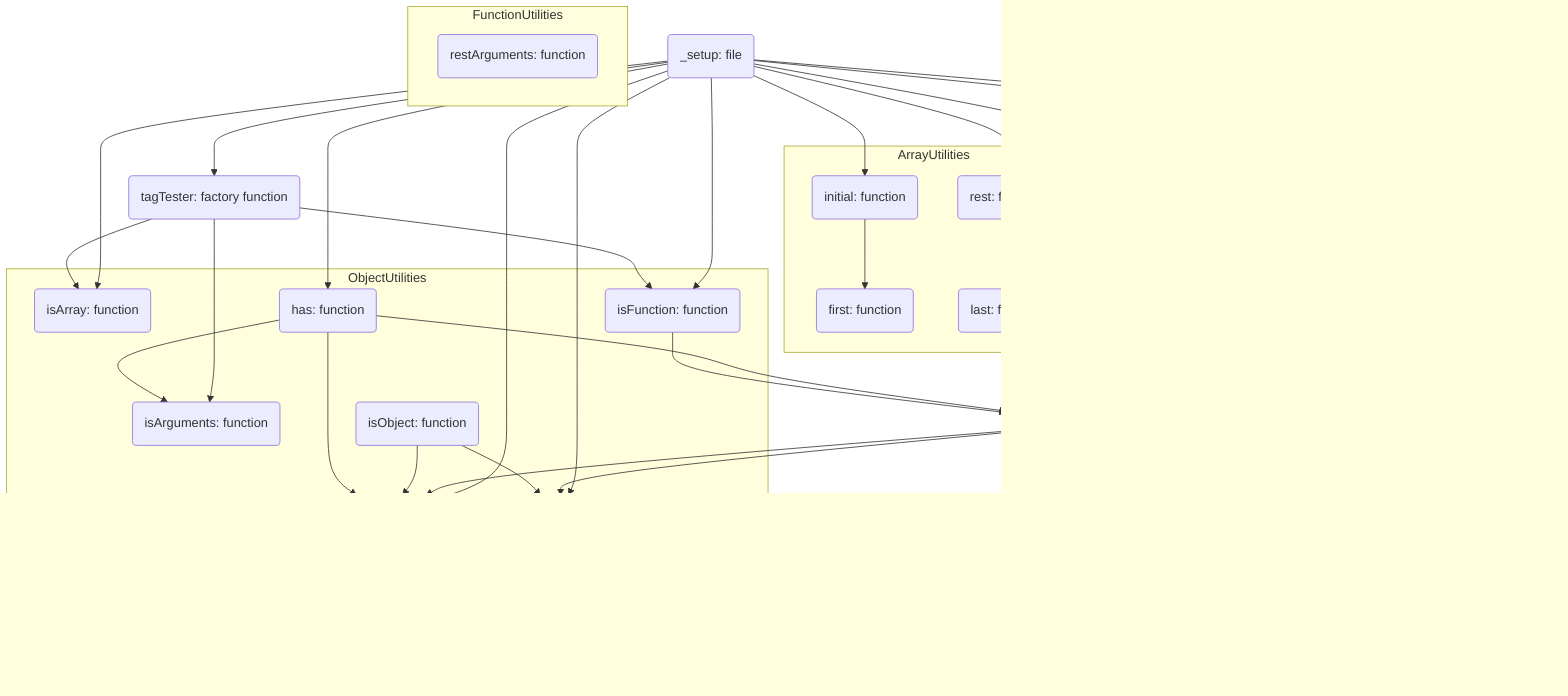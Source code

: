 flowchart TD
  %% Define nodes and their names

  %%% `_xxx` files

  _setup(_setup: file)
  _shallowProperty(shallowProperty: factory function)
  _getLength(getLength: function)
  _createSizePropertyCheck(createSizePropertyCheck: factory function)
  _isArrayLike(isArrayLike: function)
  _tagTester(tagTester: factory function)
  _optimizeCb(optimizeCb: function)
  _collectNonEnumProps(collectNonEnumProps: function)

  %%% Collections functions

  subgraph CollectionsUtilities
    each(each: function)
  end

  %%% Array functions

  subgraph ArrayUtilities
    initial(initial: function)
    first(first: function)
    rest(rest: function)
    last(last: function)
  end

  %%% Object functions

  subgraph ObjectUtilities
    isArray(isArray: function)
    isArguments(isArguments: function)
    isObject(isObject: function)
    isFunction(isFunction: function)
    has(has: function)
    keys(keys: function)
    allKeys(allKeys: function)
  end

  subgraph FunctionUtilities
    restArguments(restArguments: function)
  end

  %% Edge settings

  _setup --> initial
  _setup --> rest
  _setup --> _isArrayLike
  _setup --> _tagTester
  _setup --> isArray
  _setup --> has
  _setup --> _createSizePropertyCheck
  _setup --> _collectNonEnumProps
  _setup --> isFunction
  _setup --> keys
  _setup --> allKeys

  _tagTester --> isArray
  _tagTester --> isArguments
  _tagTester --> isFunction
  _shallowProperty --> _getLength
  _createSizePropertyCheck --> _isArrayLike
  _getLength --> _isArrayLike
  initial --> first
  rest --> last 
  has --> isArguments
  has --> _collectNonEnumProps
  isFunction --> _collectNonEnumProps
  _collectNonEnumProps --> keys
  isObject --> keys
  has --> keys
  _collectNonEnumProps --> allKeys
  isObject --> allKeys
  _optimizeCb --> each
  _isArrayLike --> each
  keys --> each

  %% Hyperlink settings

  %%% `_xxx` files
 
  click _setup "https://github.com/AshGreyG/To-Realize-Underscore/blob/main/modules/_setup.js"
  click _shallowProperty "https://github.com/AshGreyG/To-Realize-Underscore/blob/main/modules/_shallowProperty.js"
  click _getLength "https://github.com/AshGreyG/To-Realize-Underscore/blob/main/modules/_getLength.js"
  click _createSizePropertyCheck "https://github.com/AshGreyG/To-Realize-Underscore/blob/main/modules/_createSizePropertyCheck.js"
  click _isArrayLike "https://github.com/AshGreyG/To-Realize-Underscore/blob/main/modules/_isArrayLike.js"
  click _tagTester "https://github.com/AshGreyG/To-Realize-Underscore/blob/main/modules/_tagTester.js"
  click _optimizeCb "https://github.com/AshGreyG/To-Realize-Underscore/blob/main/modules/_optimizeCb.js"
  click _collectNonEnumProps "https://github.com/AshGreyG/To-Realize-Underscore/blob/main/modules/_collectNonEnumProps.js"

  %%% Array functions

  click initial "https://github.com/AshGreyG/To-Realize-Underscore/blob/main/modules/initial.js"
  click first "https://github.com/AshGreyG/To-Realize-Underscore/blob/main/modules/first.js"
  click rest "https://github.com/AshGreyG/To-Realize-Underscore/blob/main/modules/rest.js"
  click last "https://github.com/AshGreyG/To-Realize-Underscore/blob/main/modules/last.js"

  %%% Object functions

  click isArray "https://github.com/AshGreyG/To-Realize-Underscore/blob/main/modules/isArray.js"
  click isArguments "https://github.com/AshGreyG/To-Realize-Underscore/blob/main/modules/isArguments.js"
  click isObject "https://github.com/AshGreyG/To-Realize-Underscore/blob/main/modules/isObject.js"
  click isFunction "https://github.com/AshGreyG/To-Realize-Underscore/blob/main/modules/isFunction.js"
  click has "https://github.com/AshGreyG/To-Realize-Underscore/blob/main/modules/_has.js"
  click keys "https://github.com/AshGreyG/To-Realize-Underscore/blob/main/modules/keys.js"
  click allKeys "https://github.com/AshGreyG/To-Realize-Underscore/blob/main/modules/allKeys.js"

  %%% Function functions 😄

  click restArguments "https://github.com/AshGreyG/To-Realize-Underscore/blob/main/modules/restArguments.js"